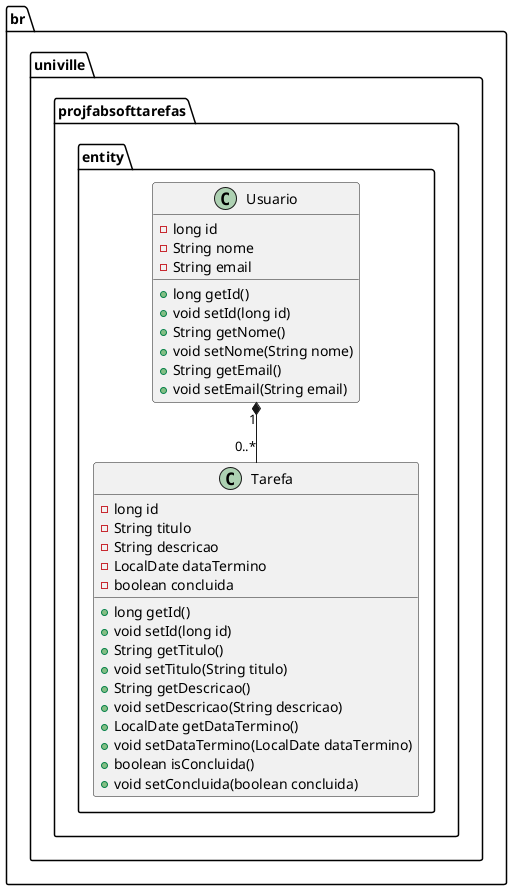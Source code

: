 @startuml namingfor
package br.univille.projfabsofttarefas.entity {
    class Usuario {
        - long id
        - String nome
        - String email
        + long getId()
        + void setId(long id)
        + String getNome()
        + void setNome(String nome)
        + String getEmail()
        + void setEmail(String email)
    }

    class Tarefa {
        - long id
        - String titulo
        - String descricao
        - LocalDate dataTermino
        - boolean concluida
        + long getId()
        + void setId(long id)
        + String getTitulo()
        + void setTitulo(String titulo)
        + String getDescricao()
        + void setDescricao(String descricao)
        + LocalDate getDataTermino()
        + void setDataTermino(LocalDate dataTermino)
        + boolean isConcluida()
        + void setConcluida(boolean concluida)
    }

    Usuario "1" *-- "0..*" Tarefa
}
@enduml
